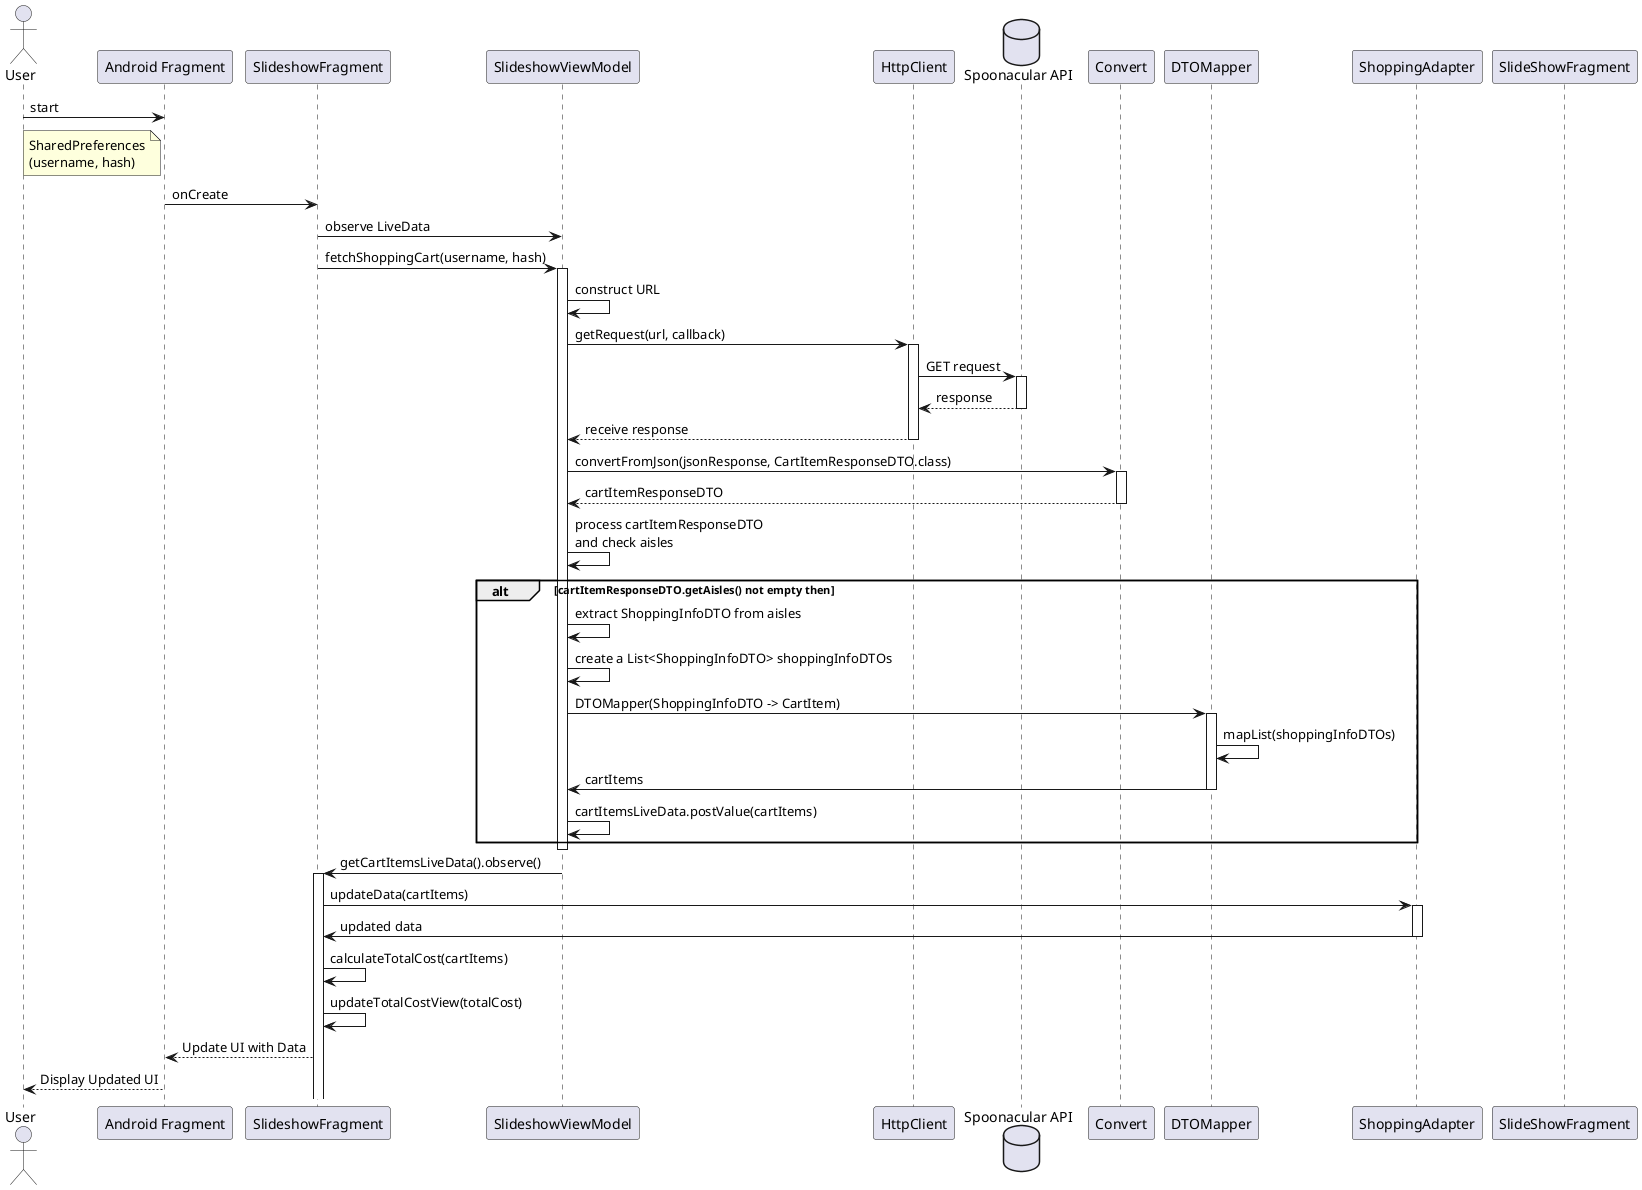 @startuml
actor User as User
participant "Android Fragment" as Fragment
participant "SlideshowFragment" as SlideshowFragment
participant "SlideshowViewModel" as SlideshowViewModel
participant "HttpClient" as HttpClient
database "Spoonacular API" as Server
participant "Convert" as Convert
participant "DTOMapper" as DTOMapper
participant "ShoppingAdapter" as ShoppingAdapter
User->Fragment:start
Note left of Fragment: SharedPreferences\n(username, hash)
Fragment->SlideshowFragment: onCreate
SlideshowFragment -> SlideshowViewModel: observe LiveData
SlideshowFragment -> SlideshowViewModel: fetchShoppingCart(username, hash)
activate SlideshowViewModel
SlideshowViewModel -> SlideshowViewModel: construct URL
SlideshowViewModel -> HttpClient: getRequest(url, callback)
activate HttpClient
HttpClient -> Server: GET request
activate Server
Server --> HttpClient:  response
deactivate Server
HttpClient --> SlideshowViewModel: receive response
deactivate HttpClient
SlideshowViewModel -> Convert: convertFromJson(jsonResponse, CartItemResponseDTO.class)
activate Convert
Convert --> SlideshowViewModel: cartItemResponseDTO
deactivate Convert

SlideshowViewModel -> SlideshowViewModel: process cartItemResponseDTO\nand check aisles
alt cartItemResponseDTO.getAisles() not empty then
  SlideshowViewModel -> SlideshowViewModel: extract ShoppingInfoDTO from aisles
  SlideshowViewModel->SlideshowViewModel: create a List<ShoppingInfoDTO> shoppingInfoDTOs
  SlideshowViewModel -> DTOMapper:  DTOMapper(ShoppingInfoDTO -> CartItem)
  activate DTOMapper
  DTOMapper -> DTOMapper: mapList(shoppingInfoDTOs)
  DTOMapper -> SlideshowViewModel: cartItems
  deactivate DTOMapper
SlideshowViewModel->SlideshowViewModel:cartItemsLiveData.postValue(cartItems)
end if
deactivate SlideshowViewModel

SlideshowViewModel -> SlideshowFragment: getCartItemsLiveData().observe()
activate SlideshowFragment
SlideshowFragment -> ShoppingAdapter: updateData(cartItems)
activate ShoppingAdapter
ShoppingAdapter -> SlideshowFragment: updated data
deactivate ShoppingAdapter
SlideshowFragment -> SlideshowFragment: calculateTotalCost(cartItems)
SlideshowFragment -> SlideshowFragment: updateTotalCostView(totalCost)
SlideshowFragment --> Fragment: Update UI with Data
deactivate SlideShowFragment
Fragment --> User: Display Updated UI

@enduml
